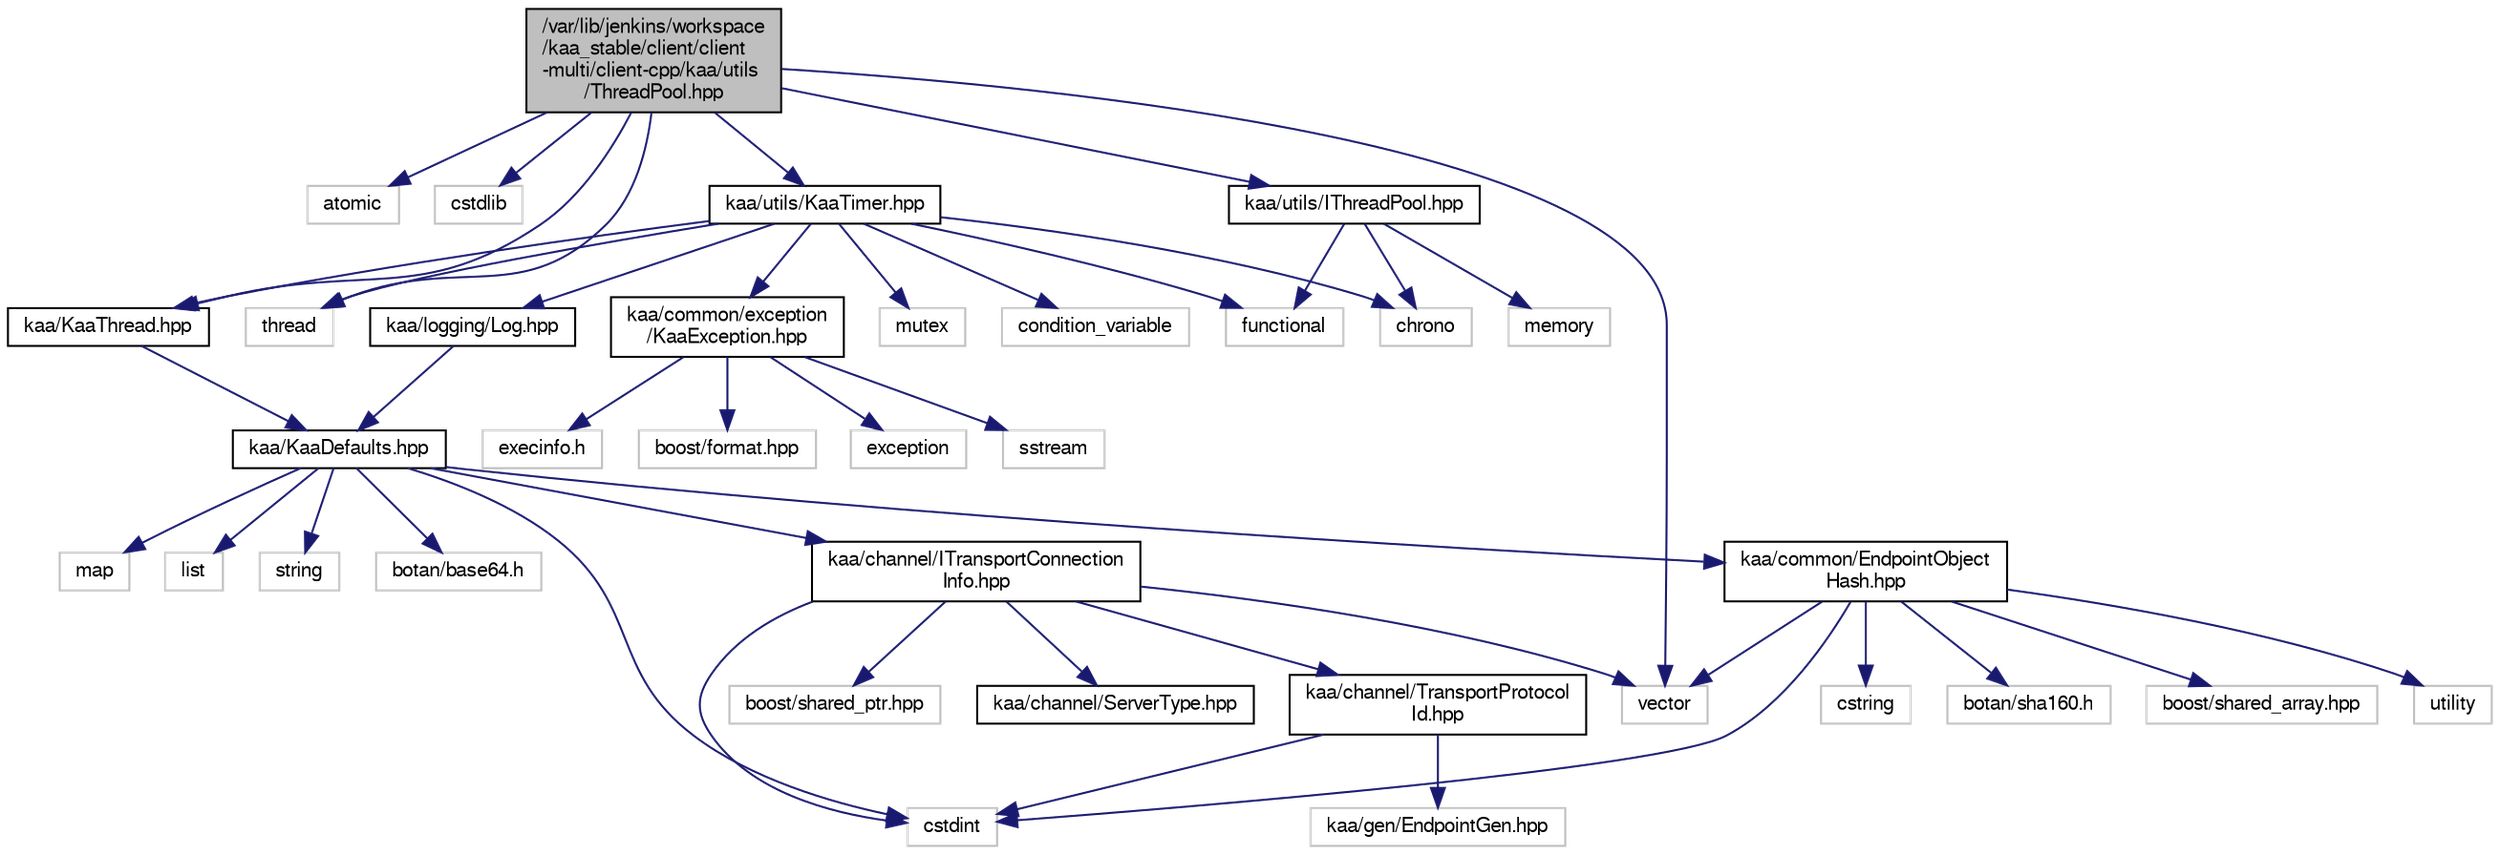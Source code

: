 digraph "/var/lib/jenkins/workspace/kaa_stable/client/client-multi/client-cpp/kaa/utils/ThreadPool.hpp"
{
  bgcolor="transparent";
  edge [fontname="FreeSans",fontsize="10",labelfontname="FreeSans",labelfontsize="10"];
  node [fontname="FreeSans",fontsize="10",shape=record];
  Node1 [label="/var/lib/jenkins/workspace\l/kaa_stable/client/client\l-multi/client-cpp/kaa/utils\l/ThreadPool.hpp",height=0.2,width=0.4,color="black", fillcolor="grey75", style="filled" fontcolor="black"];
  Node1 -> Node2 [color="midnightblue",fontsize="10",style="solid",fontname="FreeSans"];
  Node2 [label="atomic",height=0.2,width=0.4,color="grey75"];
  Node1 -> Node3 [color="midnightblue",fontsize="10",style="solid",fontname="FreeSans"];
  Node3 [label="cstdlib",height=0.2,width=0.4,color="grey75"];
  Node1 -> Node4 [color="midnightblue",fontsize="10",style="solid",fontname="FreeSans"];
  Node4 [label="vector",height=0.2,width=0.4,color="grey75"];
  Node1 -> Node5 [color="midnightblue",fontsize="10",style="solid",fontname="FreeSans"];
  Node5 [label="thread",height=0.2,width=0.4,color="grey75"];
  Node1 -> Node6 [color="midnightblue",fontsize="10",style="solid",fontname="FreeSans"];
  Node6 [label="kaa/KaaThread.hpp",height=0.2,width=0.4,color="black",URL="$KaaThread_8hpp.html"];
  Node6 -> Node7 [color="midnightblue",fontsize="10",style="solid",fontname="FreeSans"];
  Node7 [label="kaa/KaaDefaults.hpp",height=0.2,width=0.4,color="black",URL="$KaaDefaults_8hpp.html"];
  Node7 -> Node8 [color="midnightblue",fontsize="10",style="solid",fontname="FreeSans"];
  Node8 [label="map",height=0.2,width=0.4,color="grey75"];
  Node7 -> Node9 [color="midnightblue",fontsize="10",style="solid",fontname="FreeSans"];
  Node9 [label="list",height=0.2,width=0.4,color="grey75"];
  Node7 -> Node10 [color="midnightblue",fontsize="10",style="solid",fontname="FreeSans"];
  Node10 [label="string",height=0.2,width=0.4,color="grey75"];
  Node7 -> Node11 [color="midnightblue",fontsize="10",style="solid",fontname="FreeSans"];
  Node11 [label="botan/base64.h",height=0.2,width=0.4,color="grey75"];
  Node7 -> Node12 [color="midnightblue",fontsize="10",style="solid",fontname="FreeSans"];
  Node12 [label="cstdint",height=0.2,width=0.4,color="grey75"];
  Node7 -> Node13 [color="midnightblue",fontsize="10",style="solid",fontname="FreeSans"];
  Node13 [label="kaa/common/EndpointObject\lHash.hpp",height=0.2,width=0.4,color="black",URL="$EndpointObjectHash_8hpp.html"];
  Node13 -> Node14 [color="midnightblue",fontsize="10",style="solid",fontname="FreeSans"];
  Node14 [label="utility",height=0.2,width=0.4,color="grey75"];
  Node13 -> Node15 [color="midnightblue",fontsize="10",style="solid",fontname="FreeSans"];
  Node15 [label="cstring",height=0.2,width=0.4,color="grey75"];
  Node13 -> Node4 [color="midnightblue",fontsize="10",style="solid",fontname="FreeSans"];
  Node13 -> Node16 [color="midnightblue",fontsize="10",style="solid",fontname="FreeSans"];
  Node16 [label="botan/sha160.h",height=0.2,width=0.4,color="grey75"];
  Node13 -> Node12 [color="midnightblue",fontsize="10",style="solid",fontname="FreeSans"];
  Node13 -> Node17 [color="midnightblue",fontsize="10",style="solid",fontname="FreeSans"];
  Node17 [label="boost/shared_array.hpp",height=0.2,width=0.4,color="grey75"];
  Node7 -> Node18 [color="midnightblue",fontsize="10",style="solid",fontname="FreeSans"];
  Node18 [label="kaa/channel/ITransportConnection\lInfo.hpp",height=0.2,width=0.4,color="black",URL="$ITransportConnectionInfo_8hpp.html"];
  Node18 -> Node12 [color="midnightblue",fontsize="10",style="solid",fontname="FreeSans"];
  Node18 -> Node4 [color="midnightblue",fontsize="10",style="solid",fontname="FreeSans"];
  Node18 -> Node19 [color="midnightblue",fontsize="10",style="solid",fontname="FreeSans"];
  Node19 [label="boost/shared_ptr.hpp",height=0.2,width=0.4,color="grey75"];
  Node18 -> Node20 [color="midnightblue",fontsize="10",style="solid",fontname="FreeSans"];
  Node20 [label="kaa/channel/ServerType.hpp",height=0.2,width=0.4,color="black",URL="$ServerType_8hpp.html"];
  Node18 -> Node21 [color="midnightblue",fontsize="10",style="solid",fontname="FreeSans"];
  Node21 [label="kaa/channel/TransportProtocol\lId.hpp",height=0.2,width=0.4,color="black",URL="$TransportProtocolId_8hpp.html"];
  Node21 -> Node12 [color="midnightblue",fontsize="10",style="solid",fontname="FreeSans"];
  Node21 -> Node22 [color="midnightblue",fontsize="10",style="solid",fontname="FreeSans"];
  Node22 [label="kaa/gen/EndpointGen.hpp",height=0.2,width=0.4,color="grey75"];
  Node1 -> Node23 [color="midnightblue",fontsize="10",style="solid",fontname="FreeSans"];
  Node23 [label="kaa/utils/KaaTimer.hpp",height=0.2,width=0.4,color="black",URL="$KaaTimer_8hpp.html"];
  Node23 -> Node24 [color="midnightblue",fontsize="10",style="solid",fontname="FreeSans"];
  Node24 [label="chrono",height=0.2,width=0.4,color="grey75"];
  Node23 -> Node25 [color="midnightblue",fontsize="10",style="solid",fontname="FreeSans"];
  Node25 [label="mutex",height=0.2,width=0.4,color="grey75"];
  Node23 -> Node5 [color="midnightblue",fontsize="10",style="solid",fontname="FreeSans"];
  Node23 -> Node26 [color="midnightblue",fontsize="10",style="solid",fontname="FreeSans"];
  Node26 [label="functional",height=0.2,width=0.4,color="grey75"];
  Node23 -> Node27 [color="midnightblue",fontsize="10",style="solid",fontname="FreeSans"];
  Node27 [label="condition_variable",height=0.2,width=0.4,color="grey75"];
  Node23 -> Node6 [color="midnightblue",fontsize="10",style="solid",fontname="FreeSans"];
  Node23 -> Node28 [color="midnightblue",fontsize="10",style="solid",fontname="FreeSans"];
  Node28 [label="kaa/logging/Log.hpp",height=0.2,width=0.4,color="black",URL="$Log_8hpp.html"];
  Node28 -> Node7 [color="midnightblue",fontsize="10",style="solid",fontname="FreeSans"];
  Node23 -> Node29 [color="midnightblue",fontsize="10",style="solid",fontname="FreeSans"];
  Node29 [label="kaa/common/exception\l/KaaException.hpp",height=0.2,width=0.4,color="black",URL="$KaaException_8hpp.html"];
  Node29 -> Node30 [color="midnightblue",fontsize="10",style="solid",fontname="FreeSans"];
  Node30 [label="boost/format.hpp",height=0.2,width=0.4,color="grey75"];
  Node29 -> Node31 [color="midnightblue",fontsize="10",style="solid",fontname="FreeSans"];
  Node31 [label="exception",height=0.2,width=0.4,color="grey75"];
  Node29 -> Node32 [color="midnightblue",fontsize="10",style="solid",fontname="FreeSans"];
  Node32 [label="sstream",height=0.2,width=0.4,color="grey75"];
  Node29 -> Node33 [color="midnightblue",fontsize="10",style="solid",fontname="FreeSans"];
  Node33 [label="execinfo.h",height=0.2,width=0.4,color="grey75"];
  Node1 -> Node34 [color="midnightblue",fontsize="10",style="solid",fontname="FreeSans"];
  Node34 [label="kaa/utils/IThreadPool.hpp",height=0.2,width=0.4,color="black",URL="$IThreadPool_8hpp.html"];
  Node34 -> Node24 [color="midnightblue",fontsize="10",style="solid",fontname="FreeSans"];
  Node34 -> Node26 [color="midnightblue",fontsize="10",style="solid",fontname="FreeSans"];
  Node34 -> Node35 [color="midnightblue",fontsize="10",style="solid",fontname="FreeSans"];
  Node35 [label="memory",height=0.2,width=0.4,color="grey75"];
}

